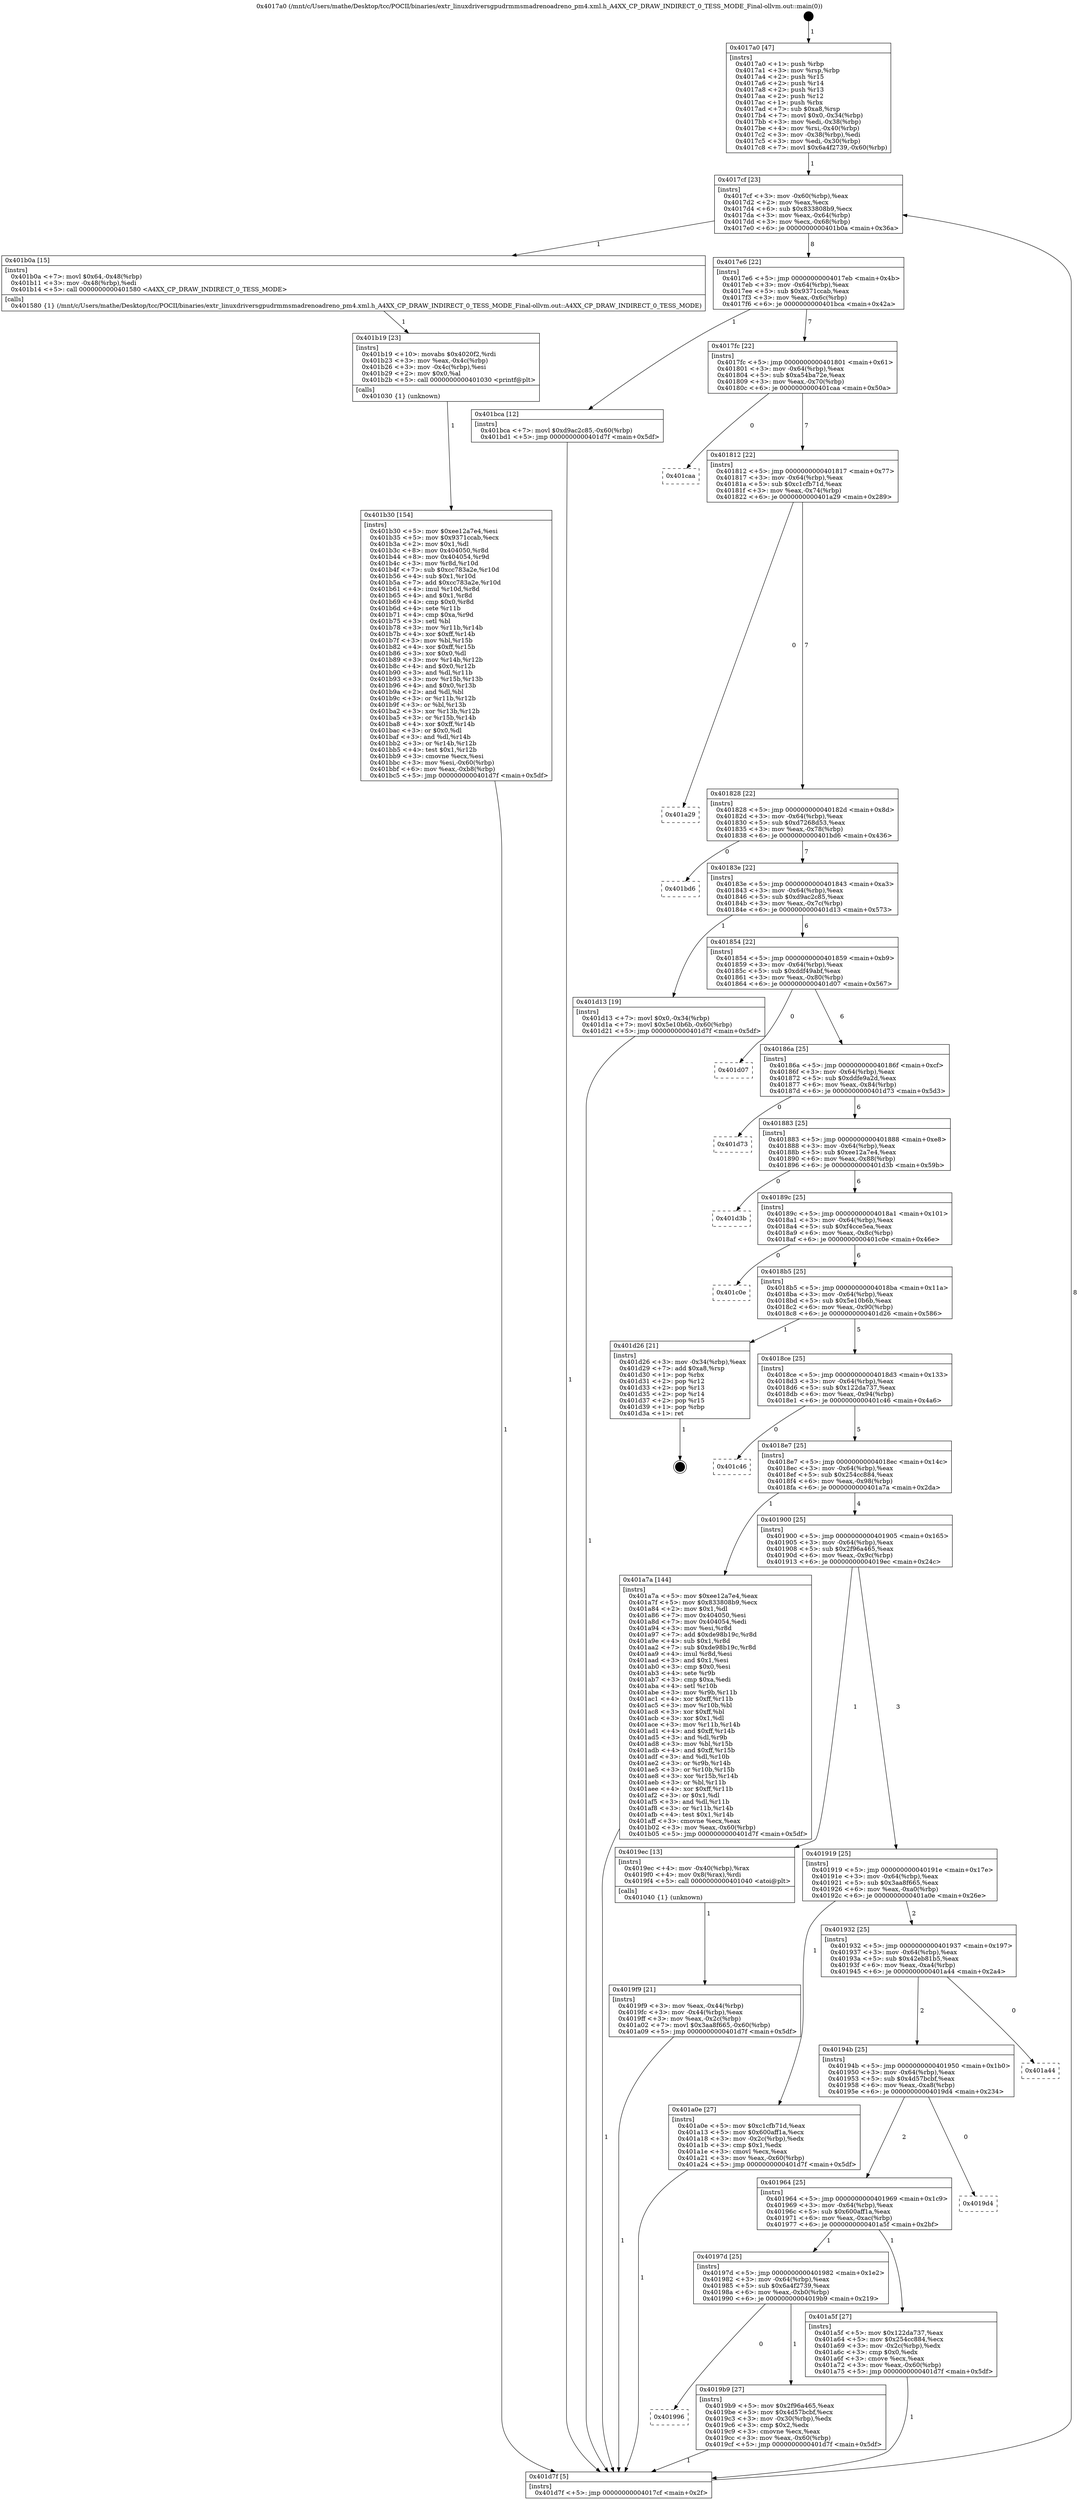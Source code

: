 digraph "0x4017a0" {
  label = "0x4017a0 (/mnt/c/Users/mathe/Desktop/tcc/POCII/binaries/extr_linuxdriversgpudrmmsmadrenoadreno_pm4.xml.h_A4XX_CP_DRAW_INDIRECT_0_TESS_MODE_Final-ollvm.out::main(0))"
  labelloc = "t"
  node[shape=record]

  Entry [label="",width=0.3,height=0.3,shape=circle,fillcolor=black,style=filled]
  "0x4017cf" [label="{
     0x4017cf [23]\l
     | [instrs]\l
     &nbsp;&nbsp;0x4017cf \<+3\>: mov -0x60(%rbp),%eax\l
     &nbsp;&nbsp;0x4017d2 \<+2\>: mov %eax,%ecx\l
     &nbsp;&nbsp;0x4017d4 \<+6\>: sub $0x833808b9,%ecx\l
     &nbsp;&nbsp;0x4017da \<+3\>: mov %eax,-0x64(%rbp)\l
     &nbsp;&nbsp;0x4017dd \<+3\>: mov %ecx,-0x68(%rbp)\l
     &nbsp;&nbsp;0x4017e0 \<+6\>: je 0000000000401b0a \<main+0x36a\>\l
  }"]
  "0x401b0a" [label="{
     0x401b0a [15]\l
     | [instrs]\l
     &nbsp;&nbsp;0x401b0a \<+7\>: movl $0x64,-0x48(%rbp)\l
     &nbsp;&nbsp;0x401b11 \<+3\>: mov -0x48(%rbp),%edi\l
     &nbsp;&nbsp;0x401b14 \<+5\>: call 0000000000401580 \<A4XX_CP_DRAW_INDIRECT_0_TESS_MODE\>\l
     | [calls]\l
     &nbsp;&nbsp;0x401580 \{1\} (/mnt/c/Users/mathe/Desktop/tcc/POCII/binaries/extr_linuxdriversgpudrmmsmadrenoadreno_pm4.xml.h_A4XX_CP_DRAW_INDIRECT_0_TESS_MODE_Final-ollvm.out::A4XX_CP_DRAW_INDIRECT_0_TESS_MODE)\l
  }"]
  "0x4017e6" [label="{
     0x4017e6 [22]\l
     | [instrs]\l
     &nbsp;&nbsp;0x4017e6 \<+5\>: jmp 00000000004017eb \<main+0x4b\>\l
     &nbsp;&nbsp;0x4017eb \<+3\>: mov -0x64(%rbp),%eax\l
     &nbsp;&nbsp;0x4017ee \<+5\>: sub $0x9371ccab,%eax\l
     &nbsp;&nbsp;0x4017f3 \<+3\>: mov %eax,-0x6c(%rbp)\l
     &nbsp;&nbsp;0x4017f6 \<+6\>: je 0000000000401bca \<main+0x42a\>\l
  }"]
  Exit [label="",width=0.3,height=0.3,shape=circle,fillcolor=black,style=filled,peripheries=2]
  "0x401bca" [label="{
     0x401bca [12]\l
     | [instrs]\l
     &nbsp;&nbsp;0x401bca \<+7\>: movl $0xd9ac2c85,-0x60(%rbp)\l
     &nbsp;&nbsp;0x401bd1 \<+5\>: jmp 0000000000401d7f \<main+0x5df\>\l
  }"]
  "0x4017fc" [label="{
     0x4017fc [22]\l
     | [instrs]\l
     &nbsp;&nbsp;0x4017fc \<+5\>: jmp 0000000000401801 \<main+0x61\>\l
     &nbsp;&nbsp;0x401801 \<+3\>: mov -0x64(%rbp),%eax\l
     &nbsp;&nbsp;0x401804 \<+5\>: sub $0xa54ba72e,%eax\l
     &nbsp;&nbsp;0x401809 \<+3\>: mov %eax,-0x70(%rbp)\l
     &nbsp;&nbsp;0x40180c \<+6\>: je 0000000000401caa \<main+0x50a\>\l
  }"]
  "0x401b30" [label="{
     0x401b30 [154]\l
     | [instrs]\l
     &nbsp;&nbsp;0x401b30 \<+5\>: mov $0xee12a7e4,%esi\l
     &nbsp;&nbsp;0x401b35 \<+5\>: mov $0x9371ccab,%ecx\l
     &nbsp;&nbsp;0x401b3a \<+2\>: mov $0x1,%dl\l
     &nbsp;&nbsp;0x401b3c \<+8\>: mov 0x404050,%r8d\l
     &nbsp;&nbsp;0x401b44 \<+8\>: mov 0x404054,%r9d\l
     &nbsp;&nbsp;0x401b4c \<+3\>: mov %r8d,%r10d\l
     &nbsp;&nbsp;0x401b4f \<+7\>: sub $0xcc783a2e,%r10d\l
     &nbsp;&nbsp;0x401b56 \<+4\>: sub $0x1,%r10d\l
     &nbsp;&nbsp;0x401b5a \<+7\>: add $0xcc783a2e,%r10d\l
     &nbsp;&nbsp;0x401b61 \<+4\>: imul %r10d,%r8d\l
     &nbsp;&nbsp;0x401b65 \<+4\>: and $0x1,%r8d\l
     &nbsp;&nbsp;0x401b69 \<+4\>: cmp $0x0,%r8d\l
     &nbsp;&nbsp;0x401b6d \<+4\>: sete %r11b\l
     &nbsp;&nbsp;0x401b71 \<+4\>: cmp $0xa,%r9d\l
     &nbsp;&nbsp;0x401b75 \<+3\>: setl %bl\l
     &nbsp;&nbsp;0x401b78 \<+3\>: mov %r11b,%r14b\l
     &nbsp;&nbsp;0x401b7b \<+4\>: xor $0xff,%r14b\l
     &nbsp;&nbsp;0x401b7f \<+3\>: mov %bl,%r15b\l
     &nbsp;&nbsp;0x401b82 \<+4\>: xor $0xff,%r15b\l
     &nbsp;&nbsp;0x401b86 \<+3\>: xor $0x0,%dl\l
     &nbsp;&nbsp;0x401b89 \<+3\>: mov %r14b,%r12b\l
     &nbsp;&nbsp;0x401b8c \<+4\>: and $0x0,%r12b\l
     &nbsp;&nbsp;0x401b90 \<+3\>: and %dl,%r11b\l
     &nbsp;&nbsp;0x401b93 \<+3\>: mov %r15b,%r13b\l
     &nbsp;&nbsp;0x401b96 \<+4\>: and $0x0,%r13b\l
     &nbsp;&nbsp;0x401b9a \<+2\>: and %dl,%bl\l
     &nbsp;&nbsp;0x401b9c \<+3\>: or %r11b,%r12b\l
     &nbsp;&nbsp;0x401b9f \<+3\>: or %bl,%r13b\l
     &nbsp;&nbsp;0x401ba2 \<+3\>: xor %r13b,%r12b\l
     &nbsp;&nbsp;0x401ba5 \<+3\>: or %r15b,%r14b\l
     &nbsp;&nbsp;0x401ba8 \<+4\>: xor $0xff,%r14b\l
     &nbsp;&nbsp;0x401bac \<+3\>: or $0x0,%dl\l
     &nbsp;&nbsp;0x401baf \<+3\>: and %dl,%r14b\l
     &nbsp;&nbsp;0x401bb2 \<+3\>: or %r14b,%r12b\l
     &nbsp;&nbsp;0x401bb5 \<+4\>: test $0x1,%r12b\l
     &nbsp;&nbsp;0x401bb9 \<+3\>: cmovne %ecx,%esi\l
     &nbsp;&nbsp;0x401bbc \<+3\>: mov %esi,-0x60(%rbp)\l
     &nbsp;&nbsp;0x401bbf \<+6\>: mov %eax,-0xb8(%rbp)\l
     &nbsp;&nbsp;0x401bc5 \<+5\>: jmp 0000000000401d7f \<main+0x5df\>\l
  }"]
  "0x401caa" [label="{
     0x401caa\l
  }", style=dashed]
  "0x401812" [label="{
     0x401812 [22]\l
     | [instrs]\l
     &nbsp;&nbsp;0x401812 \<+5\>: jmp 0000000000401817 \<main+0x77\>\l
     &nbsp;&nbsp;0x401817 \<+3\>: mov -0x64(%rbp),%eax\l
     &nbsp;&nbsp;0x40181a \<+5\>: sub $0xc1cfb71d,%eax\l
     &nbsp;&nbsp;0x40181f \<+3\>: mov %eax,-0x74(%rbp)\l
     &nbsp;&nbsp;0x401822 \<+6\>: je 0000000000401a29 \<main+0x289\>\l
  }"]
  "0x401b19" [label="{
     0x401b19 [23]\l
     | [instrs]\l
     &nbsp;&nbsp;0x401b19 \<+10\>: movabs $0x4020f2,%rdi\l
     &nbsp;&nbsp;0x401b23 \<+3\>: mov %eax,-0x4c(%rbp)\l
     &nbsp;&nbsp;0x401b26 \<+3\>: mov -0x4c(%rbp),%esi\l
     &nbsp;&nbsp;0x401b29 \<+2\>: mov $0x0,%al\l
     &nbsp;&nbsp;0x401b2b \<+5\>: call 0000000000401030 \<printf@plt\>\l
     | [calls]\l
     &nbsp;&nbsp;0x401030 \{1\} (unknown)\l
  }"]
  "0x401a29" [label="{
     0x401a29\l
  }", style=dashed]
  "0x401828" [label="{
     0x401828 [22]\l
     | [instrs]\l
     &nbsp;&nbsp;0x401828 \<+5\>: jmp 000000000040182d \<main+0x8d\>\l
     &nbsp;&nbsp;0x40182d \<+3\>: mov -0x64(%rbp),%eax\l
     &nbsp;&nbsp;0x401830 \<+5\>: sub $0xd7268d53,%eax\l
     &nbsp;&nbsp;0x401835 \<+3\>: mov %eax,-0x78(%rbp)\l
     &nbsp;&nbsp;0x401838 \<+6\>: je 0000000000401bd6 \<main+0x436\>\l
  }"]
  "0x4019f9" [label="{
     0x4019f9 [21]\l
     | [instrs]\l
     &nbsp;&nbsp;0x4019f9 \<+3\>: mov %eax,-0x44(%rbp)\l
     &nbsp;&nbsp;0x4019fc \<+3\>: mov -0x44(%rbp),%eax\l
     &nbsp;&nbsp;0x4019ff \<+3\>: mov %eax,-0x2c(%rbp)\l
     &nbsp;&nbsp;0x401a02 \<+7\>: movl $0x3aa8f665,-0x60(%rbp)\l
     &nbsp;&nbsp;0x401a09 \<+5\>: jmp 0000000000401d7f \<main+0x5df\>\l
  }"]
  "0x401bd6" [label="{
     0x401bd6\l
  }", style=dashed]
  "0x40183e" [label="{
     0x40183e [22]\l
     | [instrs]\l
     &nbsp;&nbsp;0x40183e \<+5\>: jmp 0000000000401843 \<main+0xa3\>\l
     &nbsp;&nbsp;0x401843 \<+3\>: mov -0x64(%rbp),%eax\l
     &nbsp;&nbsp;0x401846 \<+5\>: sub $0xd9ac2c85,%eax\l
     &nbsp;&nbsp;0x40184b \<+3\>: mov %eax,-0x7c(%rbp)\l
     &nbsp;&nbsp;0x40184e \<+6\>: je 0000000000401d13 \<main+0x573\>\l
  }"]
  "0x4017a0" [label="{
     0x4017a0 [47]\l
     | [instrs]\l
     &nbsp;&nbsp;0x4017a0 \<+1\>: push %rbp\l
     &nbsp;&nbsp;0x4017a1 \<+3\>: mov %rsp,%rbp\l
     &nbsp;&nbsp;0x4017a4 \<+2\>: push %r15\l
     &nbsp;&nbsp;0x4017a6 \<+2\>: push %r14\l
     &nbsp;&nbsp;0x4017a8 \<+2\>: push %r13\l
     &nbsp;&nbsp;0x4017aa \<+2\>: push %r12\l
     &nbsp;&nbsp;0x4017ac \<+1\>: push %rbx\l
     &nbsp;&nbsp;0x4017ad \<+7\>: sub $0xa8,%rsp\l
     &nbsp;&nbsp;0x4017b4 \<+7\>: movl $0x0,-0x34(%rbp)\l
     &nbsp;&nbsp;0x4017bb \<+3\>: mov %edi,-0x38(%rbp)\l
     &nbsp;&nbsp;0x4017be \<+4\>: mov %rsi,-0x40(%rbp)\l
     &nbsp;&nbsp;0x4017c2 \<+3\>: mov -0x38(%rbp),%edi\l
     &nbsp;&nbsp;0x4017c5 \<+3\>: mov %edi,-0x30(%rbp)\l
     &nbsp;&nbsp;0x4017c8 \<+7\>: movl $0x6a4f2739,-0x60(%rbp)\l
  }"]
  "0x401d13" [label="{
     0x401d13 [19]\l
     | [instrs]\l
     &nbsp;&nbsp;0x401d13 \<+7\>: movl $0x0,-0x34(%rbp)\l
     &nbsp;&nbsp;0x401d1a \<+7\>: movl $0x5e10b6b,-0x60(%rbp)\l
     &nbsp;&nbsp;0x401d21 \<+5\>: jmp 0000000000401d7f \<main+0x5df\>\l
  }"]
  "0x401854" [label="{
     0x401854 [22]\l
     | [instrs]\l
     &nbsp;&nbsp;0x401854 \<+5\>: jmp 0000000000401859 \<main+0xb9\>\l
     &nbsp;&nbsp;0x401859 \<+3\>: mov -0x64(%rbp),%eax\l
     &nbsp;&nbsp;0x40185c \<+5\>: sub $0xddf49abf,%eax\l
     &nbsp;&nbsp;0x401861 \<+3\>: mov %eax,-0x80(%rbp)\l
     &nbsp;&nbsp;0x401864 \<+6\>: je 0000000000401d07 \<main+0x567\>\l
  }"]
  "0x401d7f" [label="{
     0x401d7f [5]\l
     | [instrs]\l
     &nbsp;&nbsp;0x401d7f \<+5\>: jmp 00000000004017cf \<main+0x2f\>\l
  }"]
  "0x401d07" [label="{
     0x401d07\l
  }", style=dashed]
  "0x40186a" [label="{
     0x40186a [25]\l
     | [instrs]\l
     &nbsp;&nbsp;0x40186a \<+5\>: jmp 000000000040186f \<main+0xcf\>\l
     &nbsp;&nbsp;0x40186f \<+3\>: mov -0x64(%rbp),%eax\l
     &nbsp;&nbsp;0x401872 \<+5\>: sub $0xddfe9a2d,%eax\l
     &nbsp;&nbsp;0x401877 \<+6\>: mov %eax,-0x84(%rbp)\l
     &nbsp;&nbsp;0x40187d \<+6\>: je 0000000000401d73 \<main+0x5d3\>\l
  }"]
  "0x401996" [label="{
     0x401996\l
  }", style=dashed]
  "0x401d73" [label="{
     0x401d73\l
  }", style=dashed]
  "0x401883" [label="{
     0x401883 [25]\l
     | [instrs]\l
     &nbsp;&nbsp;0x401883 \<+5\>: jmp 0000000000401888 \<main+0xe8\>\l
     &nbsp;&nbsp;0x401888 \<+3\>: mov -0x64(%rbp),%eax\l
     &nbsp;&nbsp;0x40188b \<+5\>: sub $0xee12a7e4,%eax\l
     &nbsp;&nbsp;0x401890 \<+6\>: mov %eax,-0x88(%rbp)\l
     &nbsp;&nbsp;0x401896 \<+6\>: je 0000000000401d3b \<main+0x59b\>\l
  }"]
  "0x4019b9" [label="{
     0x4019b9 [27]\l
     | [instrs]\l
     &nbsp;&nbsp;0x4019b9 \<+5\>: mov $0x2f96a465,%eax\l
     &nbsp;&nbsp;0x4019be \<+5\>: mov $0x4d57bcbf,%ecx\l
     &nbsp;&nbsp;0x4019c3 \<+3\>: mov -0x30(%rbp),%edx\l
     &nbsp;&nbsp;0x4019c6 \<+3\>: cmp $0x2,%edx\l
     &nbsp;&nbsp;0x4019c9 \<+3\>: cmovne %ecx,%eax\l
     &nbsp;&nbsp;0x4019cc \<+3\>: mov %eax,-0x60(%rbp)\l
     &nbsp;&nbsp;0x4019cf \<+5\>: jmp 0000000000401d7f \<main+0x5df\>\l
  }"]
  "0x401d3b" [label="{
     0x401d3b\l
  }", style=dashed]
  "0x40189c" [label="{
     0x40189c [25]\l
     | [instrs]\l
     &nbsp;&nbsp;0x40189c \<+5\>: jmp 00000000004018a1 \<main+0x101\>\l
     &nbsp;&nbsp;0x4018a1 \<+3\>: mov -0x64(%rbp),%eax\l
     &nbsp;&nbsp;0x4018a4 \<+5\>: sub $0xf4cce5ea,%eax\l
     &nbsp;&nbsp;0x4018a9 \<+6\>: mov %eax,-0x8c(%rbp)\l
     &nbsp;&nbsp;0x4018af \<+6\>: je 0000000000401c0e \<main+0x46e\>\l
  }"]
  "0x40197d" [label="{
     0x40197d [25]\l
     | [instrs]\l
     &nbsp;&nbsp;0x40197d \<+5\>: jmp 0000000000401982 \<main+0x1e2\>\l
     &nbsp;&nbsp;0x401982 \<+3\>: mov -0x64(%rbp),%eax\l
     &nbsp;&nbsp;0x401985 \<+5\>: sub $0x6a4f2739,%eax\l
     &nbsp;&nbsp;0x40198a \<+6\>: mov %eax,-0xb0(%rbp)\l
     &nbsp;&nbsp;0x401990 \<+6\>: je 00000000004019b9 \<main+0x219\>\l
  }"]
  "0x401c0e" [label="{
     0x401c0e\l
  }", style=dashed]
  "0x4018b5" [label="{
     0x4018b5 [25]\l
     | [instrs]\l
     &nbsp;&nbsp;0x4018b5 \<+5\>: jmp 00000000004018ba \<main+0x11a\>\l
     &nbsp;&nbsp;0x4018ba \<+3\>: mov -0x64(%rbp),%eax\l
     &nbsp;&nbsp;0x4018bd \<+5\>: sub $0x5e10b6b,%eax\l
     &nbsp;&nbsp;0x4018c2 \<+6\>: mov %eax,-0x90(%rbp)\l
     &nbsp;&nbsp;0x4018c8 \<+6\>: je 0000000000401d26 \<main+0x586\>\l
  }"]
  "0x401a5f" [label="{
     0x401a5f [27]\l
     | [instrs]\l
     &nbsp;&nbsp;0x401a5f \<+5\>: mov $0x122da737,%eax\l
     &nbsp;&nbsp;0x401a64 \<+5\>: mov $0x254cc884,%ecx\l
     &nbsp;&nbsp;0x401a69 \<+3\>: mov -0x2c(%rbp),%edx\l
     &nbsp;&nbsp;0x401a6c \<+3\>: cmp $0x0,%edx\l
     &nbsp;&nbsp;0x401a6f \<+3\>: cmove %ecx,%eax\l
     &nbsp;&nbsp;0x401a72 \<+3\>: mov %eax,-0x60(%rbp)\l
     &nbsp;&nbsp;0x401a75 \<+5\>: jmp 0000000000401d7f \<main+0x5df\>\l
  }"]
  "0x401d26" [label="{
     0x401d26 [21]\l
     | [instrs]\l
     &nbsp;&nbsp;0x401d26 \<+3\>: mov -0x34(%rbp),%eax\l
     &nbsp;&nbsp;0x401d29 \<+7\>: add $0xa8,%rsp\l
     &nbsp;&nbsp;0x401d30 \<+1\>: pop %rbx\l
     &nbsp;&nbsp;0x401d31 \<+2\>: pop %r12\l
     &nbsp;&nbsp;0x401d33 \<+2\>: pop %r13\l
     &nbsp;&nbsp;0x401d35 \<+2\>: pop %r14\l
     &nbsp;&nbsp;0x401d37 \<+2\>: pop %r15\l
     &nbsp;&nbsp;0x401d39 \<+1\>: pop %rbp\l
     &nbsp;&nbsp;0x401d3a \<+1\>: ret\l
  }"]
  "0x4018ce" [label="{
     0x4018ce [25]\l
     | [instrs]\l
     &nbsp;&nbsp;0x4018ce \<+5\>: jmp 00000000004018d3 \<main+0x133\>\l
     &nbsp;&nbsp;0x4018d3 \<+3\>: mov -0x64(%rbp),%eax\l
     &nbsp;&nbsp;0x4018d6 \<+5\>: sub $0x122da737,%eax\l
     &nbsp;&nbsp;0x4018db \<+6\>: mov %eax,-0x94(%rbp)\l
     &nbsp;&nbsp;0x4018e1 \<+6\>: je 0000000000401c46 \<main+0x4a6\>\l
  }"]
  "0x401964" [label="{
     0x401964 [25]\l
     | [instrs]\l
     &nbsp;&nbsp;0x401964 \<+5\>: jmp 0000000000401969 \<main+0x1c9\>\l
     &nbsp;&nbsp;0x401969 \<+3\>: mov -0x64(%rbp),%eax\l
     &nbsp;&nbsp;0x40196c \<+5\>: sub $0x600aff1a,%eax\l
     &nbsp;&nbsp;0x401971 \<+6\>: mov %eax,-0xac(%rbp)\l
     &nbsp;&nbsp;0x401977 \<+6\>: je 0000000000401a5f \<main+0x2bf\>\l
  }"]
  "0x401c46" [label="{
     0x401c46\l
  }", style=dashed]
  "0x4018e7" [label="{
     0x4018e7 [25]\l
     | [instrs]\l
     &nbsp;&nbsp;0x4018e7 \<+5\>: jmp 00000000004018ec \<main+0x14c\>\l
     &nbsp;&nbsp;0x4018ec \<+3\>: mov -0x64(%rbp),%eax\l
     &nbsp;&nbsp;0x4018ef \<+5\>: sub $0x254cc884,%eax\l
     &nbsp;&nbsp;0x4018f4 \<+6\>: mov %eax,-0x98(%rbp)\l
     &nbsp;&nbsp;0x4018fa \<+6\>: je 0000000000401a7a \<main+0x2da\>\l
  }"]
  "0x4019d4" [label="{
     0x4019d4\l
  }", style=dashed]
  "0x401a7a" [label="{
     0x401a7a [144]\l
     | [instrs]\l
     &nbsp;&nbsp;0x401a7a \<+5\>: mov $0xee12a7e4,%eax\l
     &nbsp;&nbsp;0x401a7f \<+5\>: mov $0x833808b9,%ecx\l
     &nbsp;&nbsp;0x401a84 \<+2\>: mov $0x1,%dl\l
     &nbsp;&nbsp;0x401a86 \<+7\>: mov 0x404050,%esi\l
     &nbsp;&nbsp;0x401a8d \<+7\>: mov 0x404054,%edi\l
     &nbsp;&nbsp;0x401a94 \<+3\>: mov %esi,%r8d\l
     &nbsp;&nbsp;0x401a97 \<+7\>: add $0xde98b19c,%r8d\l
     &nbsp;&nbsp;0x401a9e \<+4\>: sub $0x1,%r8d\l
     &nbsp;&nbsp;0x401aa2 \<+7\>: sub $0xde98b19c,%r8d\l
     &nbsp;&nbsp;0x401aa9 \<+4\>: imul %r8d,%esi\l
     &nbsp;&nbsp;0x401aad \<+3\>: and $0x1,%esi\l
     &nbsp;&nbsp;0x401ab0 \<+3\>: cmp $0x0,%esi\l
     &nbsp;&nbsp;0x401ab3 \<+4\>: sete %r9b\l
     &nbsp;&nbsp;0x401ab7 \<+3\>: cmp $0xa,%edi\l
     &nbsp;&nbsp;0x401aba \<+4\>: setl %r10b\l
     &nbsp;&nbsp;0x401abe \<+3\>: mov %r9b,%r11b\l
     &nbsp;&nbsp;0x401ac1 \<+4\>: xor $0xff,%r11b\l
     &nbsp;&nbsp;0x401ac5 \<+3\>: mov %r10b,%bl\l
     &nbsp;&nbsp;0x401ac8 \<+3\>: xor $0xff,%bl\l
     &nbsp;&nbsp;0x401acb \<+3\>: xor $0x1,%dl\l
     &nbsp;&nbsp;0x401ace \<+3\>: mov %r11b,%r14b\l
     &nbsp;&nbsp;0x401ad1 \<+4\>: and $0xff,%r14b\l
     &nbsp;&nbsp;0x401ad5 \<+3\>: and %dl,%r9b\l
     &nbsp;&nbsp;0x401ad8 \<+3\>: mov %bl,%r15b\l
     &nbsp;&nbsp;0x401adb \<+4\>: and $0xff,%r15b\l
     &nbsp;&nbsp;0x401adf \<+3\>: and %dl,%r10b\l
     &nbsp;&nbsp;0x401ae2 \<+3\>: or %r9b,%r14b\l
     &nbsp;&nbsp;0x401ae5 \<+3\>: or %r10b,%r15b\l
     &nbsp;&nbsp;0x401ae8 \<+3\>: xor %r15b,%r14b\l
     &nbsp;&nbsp;0x401aeb \<+3\>: or %bl,%r11b\l
     &nbsp;&nbsp;0x401aee \<+4\>: xor $0xff,%r11b\l
     &nbsp;&nbsp;0x401af2 \<+3\>: or $0x1,%dl\l
     &nbsp;&nbsp;0x401af5 \<+3\>: and %dl,%r11b\l
     &nbsp;&nbsp;0x401af8 \<+3\>: or %r11b,%r14b\l
     &nbsp;&nbsp;0x401afb \<+4\>: test $0x1,%r14b\l
     &nbsp;&nbsp;0x401aff \<+3\>: cmovne %ecx,%eax\l
     &nbsp;&nbsp;0x401b02 \<+3\>: mov %eax,-0x60(%rbp)\l
     &nbsp;&nbsp;0x401b05 \<+5\>: jmp 0000000000401d7f \<main+0x5df\>\l
  }"]
  "0x401900" [label="{
     0x401900 [25]\l
     | [instrs]\l
     &nbsp;&nbsp;0x401900 \<+5\>: jmp 0000000000401905 \<main+0x165\>\l
     &nbsp;&nbsp;0x401905 \<+3\>: mov -0x64(%rbp),%eax\l
     &nbsp;&nbsp;0x401908 \<+5\>: sub $0x2f96a465,%eax\l
     &nbsp;&nbsp;0x40190d \<+6\>: mov %eax,-0x9c(%rbp)\l
     &nbsp;&nbsp;0x401913 \<+6\>: je 00000000004019ec \<main+0x24c\>\l
  }"]
  "0x40194b" [label="{
     0x40194b [25]\l
     | [instrs]\l
     &nbsp;&nbsp;0x40194b \<+5\>: jmp 0000000000401950 \<main+0x1b0\>\l
     &nbsp;&nbsp;0x401950 \<+3\>: mov -0x64(%rbp),%eax\l
     &nbsp;&nbsp;0x401953 \<+5\>: sub $0x4d57bcbf,%eax\l
     &nbsp;&nbsp;0x401958 \<+6\>: mov %eax,-0xa8(%rbp)\l
     &nbsp;&nbsp;0x40195e \<+6\>: je 00000000004019d4 \<main+0x234\>\l
  }"]
  "0x4019ec" [label="{
     0x4019ec [13]\l
     | [instrs]\l
     &nbsp;&nbsp;0x4019ec \<+4\>: mov -0x40(%rbp),%rax\l
     &nbsp;&nbsp;0x4019f0 \<+4\>: mov 0x8(%rax),%rdi\l
     &nbsp;&nbsp;0x4019f4 \<+5\>: call 0000000000401040 \<atoi@plt\>\l
     | [calls]\l
     &nbsp;&nbsp;0x401040 \{1\} (unknown)\l
  }"]
  "0x401919" [label="{
     0x401919 [25]\l
     | [instrs]\l
     &nbsp;&nbsp;0x401919 \<+5\>: jmp 000000000040191e \<main+0x17e\>\l
     &nbsp;&nbsp;0x40191e \<+3\>: mov -0x64(%rbp),%eax\l
     &nbsp;&nbsp;0x401921 \<+5\>: sub $0x3aa8f665,%eax\l
     &nbsp;&nbsp;0x401926 \<+6\>: mov %eax,-0xa0(%rbp)\l
     &nbsp;&nbsp;0x40192c \<+6\>: je 0000000000401a0e \<main+0x26e\>\l
  }"]
  "0x401a44" [label="{
     0x401a44\l
  }", style=dashed]
  "0x401a0e" [label="{
     0x401a0e [27]\l
     | [instrs]\l
     &nbsp;&nbsp;0x401a0e \<+5\>: mov $0xc1cfb71d,%eax\l
     &nbsp;&nbsp;0x401a13 \<+5\>: mov $0x600aff1a,%ecx\l
     &nbsp;&nbsp;0x401a18 \<+3\>: mov -0x2c(%rbp),%edx\l
     &nbsp;&nbsp;0x401a1b \<+3\>: cmp $0x1,%edx\l
     &nbsp;&nbsp;0x401a1e \<+3\>: cmovl %ecx,%eax\l
     &nbsp;&nbsp;0x401a21 \<+3\>: mov %eax,-0x60(%rbp)\l
     &nbsp;&nbsp;0x401a24 \<+5\>: jmp 0000000000401d7f \<main+0x5df\>\l
  }"]
  "0x401932" [label="{
     0x401932 [25]\l
     | [instrs]\l
     &nbsp;&nbsp;0x401932 \<+5\>: jmp 0000000000401937 \<main+0x197\>\l
     &nbsp;&nbsp;0x401937 \<+3\>: mov -0x64(%rbp),%eax\l
     &nbsp;&nbsp;0x40193a \<+5\>: sub $0x42eb81b5,%eax\l
     &nbsp;&nbsp;0x40193f \<+6\>: mov %eax,-0xa4(%rbp)\l
     &nbsp;&nbsp;0x401945 \<+6\>: je 0000000000401a44 \<main+0x2a4\>\l
  }"]
  Entry -> "0x4017a0" [label=" 1"]
  "0x4017cf" -> "0x401b0a" [label=" 1"]
  "0x4017cf" -> "0x4017e6" [label=" 8"]
  "0x401d26" -> Exit [label=" 1"]
  "0x4017e6" -> "0x401bca" [label=" 1"]
  "0x4017e6" -> "0x4017fc" [label=" 7"]
  "0x401d13" -> "0x401d7f" [label=" 1"]
  "0x4017fc" -> "0x401caa" [label=" 0"]
  "0x4017fc" -> "0x401812" [label=" 7"]
  "0x401bca" -> "0x401d7f" [label=" 1"]
  "0x401812" -> "0x401a29" [label=" 0"]
  "0x401812" -> "0x401828" [label=" 7"]
  "0x401b30" -> "0x401d7f" [label=" 1"]
  "0x401828" -> "0x401bd6" [label=" 0"]
  "0x401828" -> "0x40183e" [label=" 7"]
  "0x401b19" -> "0x401b30" [label=" 1"]
  "0x40183e" -> "0x401d13" [label=" 1"]
  "0x40183e" -> "0x401854" [label=" 6"]
  "0x401b0a" -> "0x401b19" [label=" 1"]
  "0x401854" -> "0x401d07" [label=" 0"]
  "0x401854" -> "0x40186a" [label=" 6"]
  "0x401a7a" -> "0x401d7f" [label=" 1"]
  "0x40186a" -> "0x401d73" [label=" 0"]
  "0x40186a" -> "0x401883" [label=" 6"]
  "0x401a5f" -> "0x401d7f" [label=" 1"]
  "0x401883" -> "0x401d3b" [label=" 0"]
  "0x401883" -> "0x40189c" [label=" 6"]
  "0x401a0e" -> "0x401d7f" [label=" 1"]
  "0x40189c" -> "0x401c0e" [label=" 0"]
  "0x40189c" -> "0x4018b5" [label=" 6"]
  "0x4019ec" -> "0x4019f9" [label=" 1"]
  "0x4018b5" -> "0x401d26" [label=" 1"]
  "0x4018b5" -> "0x4018ce" [label=" 5"]
  "0x401d7f" -> "0x4017cf" [label=" 8"]
  "0x4018ce" -> "0x401c46" [label=" 0"]
  "0x4018ce" -> "0x4018e7" [label=" 5"]
  "0x4019b9" -> "0x401d7f" [label=" 1"]
  "0x4018e7" -> "0x401a7a" [label=" 1"]
  "0x4018e7" -> "0x401900" [label=" 4"]
  "0x40197d" -> "0x401996" [label=" 0"]
  "0x401900" -> "0x4019ec" [label=" 1"]
  "0x401900" -> "0x401919" [label=" 3"]
  "0x4019f9" -> "0x401d7f" [label=" 1"]
  "0x401919" -> "0x401a0e" [label=" 1"]
  "0x401919" -> "0x401932" [label=" 2"]
  "0x401964" -> "0x40197d" [label=" 1"]
  "0x401932" -> "0x401a44" [label=" 0"]
  "0x401932" -> "0x40194b" [label=" 2"]
  "0x40197d" -> "0x4019b9" [label=" 1"]
  "0x40194b" -> "0x4019d4" [label=" 0"]
  "0x40194b" -> "0x401964" [label=" 2"]
  "0x4017a0" -> "0x4017cf" [label=" 1"]
  "0x401964" -> "0x401a5f" [label=" 1"]
}
